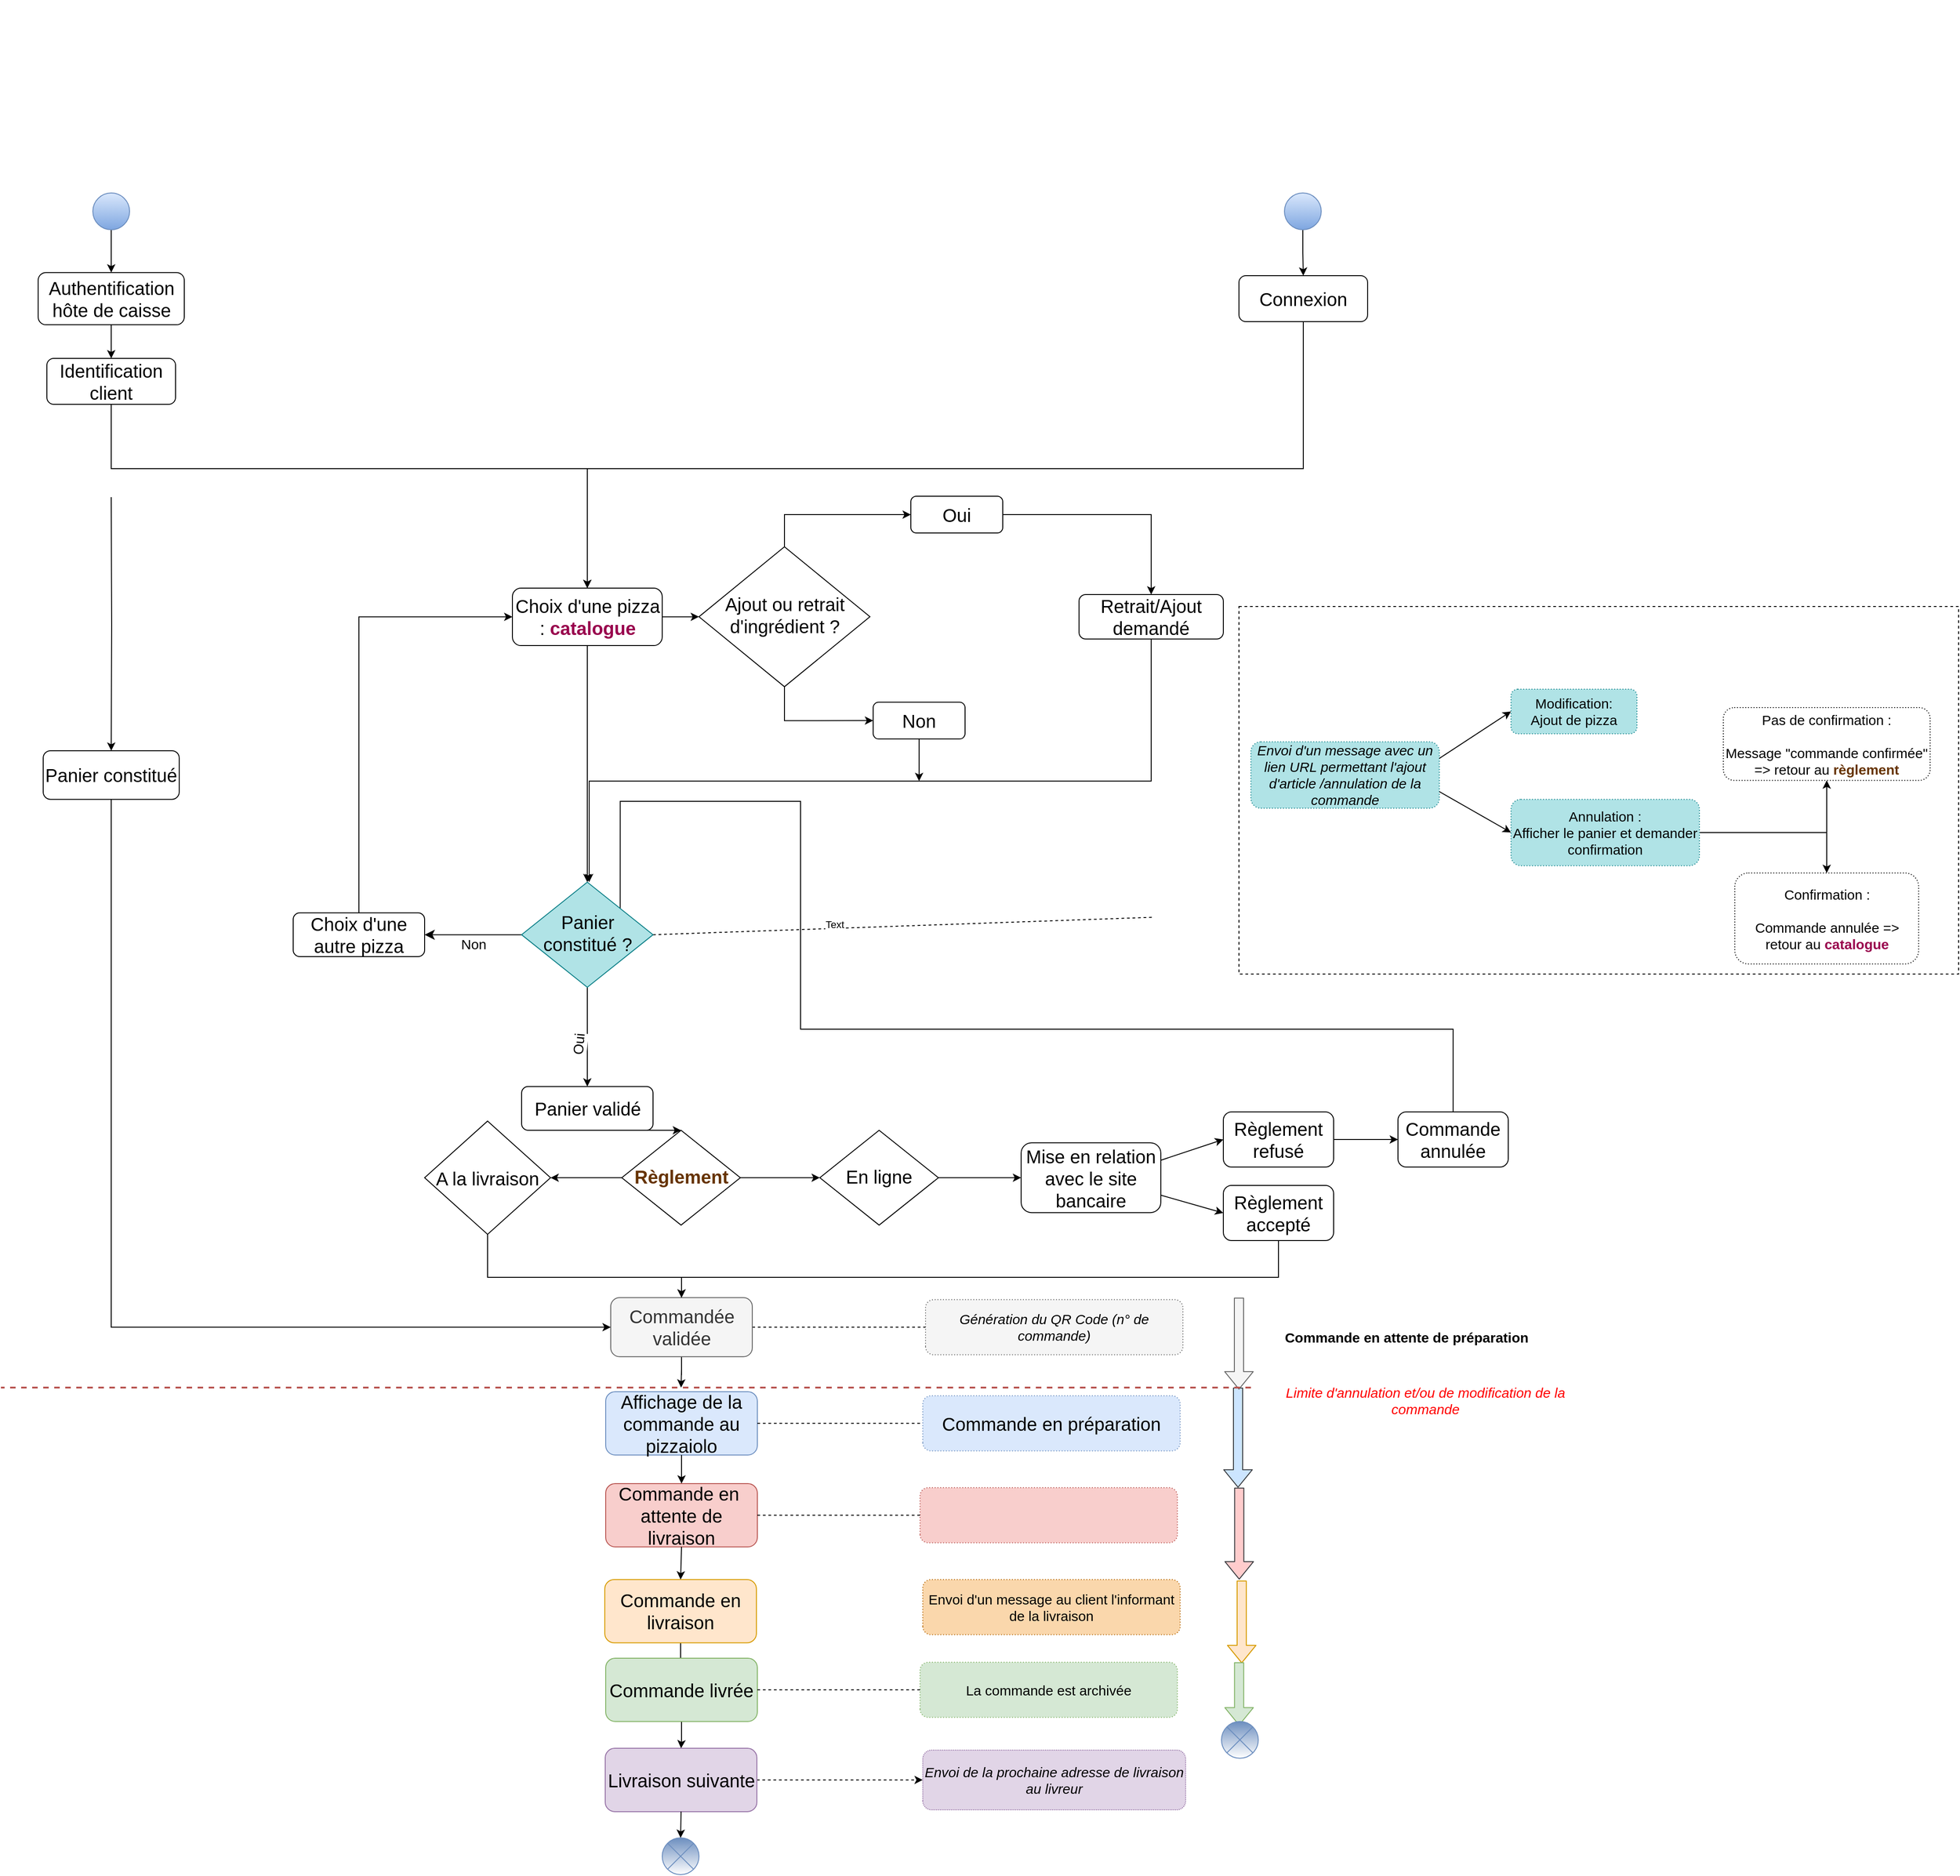 <mxfile version="13.2.1" type="github"><diagram id="C5RBs43oDa-KdzZeNtuy" name="Page-1"><mxGraphModel dx="1940" dy="1787" grid="1" gridSize="10" guides="1" tooltips="1" connect="1" arrows="1" fold="1" page="1" pageScale="1" pageWidth="827" pageHeight="1169" math="0" shadow="0"><root><mxCell id="WIyWlLk6GJQsqaUBKTNV-0"/><mxCell id="WIyWlLk6GJQsqaUBKTNV-1" parent="WIyWlLk6GJQsqaUBKTNV-0"/><mxCell id="Fh5ID8DqyuNmly4tTI_g-8" value="" style="edgeStyle=orthogonalEdgeStyle;rounded=0;orthogonalLoop=1;jettySize=auto;html=1;entryX=0;entryY=0.5;entryDx=0;entryDy=0;" parent="WIyWlLk6GJQsqaUBKTNV-1" source="WIyWlLk6GJQsqaUBKTNV-3" target="Fh5ID8DqyuNmly4tTI_g-9" edge="1"><mxGeometry relative="1" as="geometry"><mxPoint x="229" y="264.18" as="targetPoint"/></mxGeometry></mxCell><mxCell id="WIyWlLk6GJQsqaUBKTNV-3" value="&lt;font style=&quot;font-size: 20px&quot;&gt;Choix d'une pizza : &lt;font color=&quot;#99004d&quot;&gt;&lt;b&gt;catalogue&lt;/b&gt;&lt;/font&gt;&lt;/font&gt;" style="rounded=1;whiteSpace=wrap;html=1;fontSize=12;glass=0;strokeWidth=1;shadow=0;aspect=fixed;" parent="WIyWlLk6GJQsqaUBKTNV-1" vertex="1"><mxGeometry x="36.5" y="310.0" width="163" height="62.54" as="geometry"/></mxCell><mxCell id="WIyWlLk6GJQsqaUBKTNV-5" value="&lt;font style=&quot;font-size: 15px&quot;&gt;Non&lt;/font&gt;" style="edgeStyle=orthogonalEdgeStyle;rounded=0;html=1;jettySize=auto;orthogonalLoop=1;fontSize=11;endArrow=classic;endFill=1;endSize=8;strokeWidth=1;shadow=0;labelBackgroundColor=none;exitX=0;exitY=0.5;exitDx=0;exitDy=0;" parent="WIyWlLk6GJQsqaUBKTNV-1" source="WIyWlLk6GJQsqaUBKTNV-6" target="WIyWlLk6GJQsqaUBKTNV-7" edge="1"><mxGeometry y="10" relative="1" as="geometry"><mxPoint as="offset"/><mxPoint x="57.583" y="667.513" as="sourcePoint"/></mxGeometry></mxCell><mxCell id="1Tk0HkHW5LTEGYrqBiVO-42" value="" style="edgeStyle=orthogonalEdgeStyle;rounded=0;orthogonalLoop=1;jettySize=auto;html=1;endArrow=classic;endFill=1;fontColor=#000000;entryX=0.5;entryY=0;entryDx=0;entryDy=0;" parent="WIyWlLk6GJQsqaUBKTNV-1" source="WIyWlLk6GJQsqaUBKTNV-6" target="1Tk0HkHW5LTEGYrqBiVO-40" edge="1"><mxGeometry relative="1" as="geometry"><mxPoint x="220" y="650.6" as="targetPoint"/></mxGeometry></mxCell><mxCell id="1Tk0HkHW5LTEGYrqBiVO-44" value="&lt;font style=&quot;font-size: 15px&quot;&gt;Oui&lt;/font&gt;" style="edgeLabel;html=1;align=center;verticalAlign=middle;resizable=0;points=[];fontColor=#000000;rotation=-85;" parent="1Tk0HkHW5LTEGYrqBiVO-42" vertex="1" connectable="0"><mxGeometry x="-0.301" y="1" relative="1" as="geometry"><mxPoint x="-11" y="24.42" as="offset"/></mxGeometry></mxCell><mxCell id="Fh5ID8DqyuNmly4tTI_g-40" style="edgeStyle=orthogonalEdgeStyle;rounded=0;orthogonalLoop=1;jettySize=auto;html=1;exitX=0.5;exitY=0;exitDx=0;exitDy=0;entryX=0;entryY=0.5;entryDx=0;entryDy=0;" parent="WIyWlLk6GJQsqaUBKTNV-1" source="WIyWlLk6GJQsqaUBKTNV-7" target="WIyWlLk6GJQsqaUBKTNV-3" edge="1"><mxGeometry relative="1" as="geometry"/></mxCell><mxCell id="WIyWlLk6GJQsqaUBKTNV-7" value="&lt;font style=&quot;font-size: 20px&quot;&gt;Choix d'une autre pizza&lt;/font&gt;" style="rounded=1;whiteSpace=wrap;html=1;fontSize=12;glass=0;strokeWidth=1;shadow=0;aspect=fixed;" parent="WIyWlLk6GJQsqaUBKTNV-1" vertex="1"><mxGeometry x="-202" y="663.4" width="143" height="47.59" as="geometry"/></mxCell><mxCell id="MHTNPu9FD_tJbpRzddWY-10" value="" style="edgeStyle=orthogonalEdgeStyle;rounded=0;orthogonalLoop=1;jettySize=auto;html=1;endArrow=classic;endFill=1;" parent="WIyWlLk6GJQsqaUBKTNV-1" source="WIyWlLk6GJQsqaUBKTNV-10" target="G-hIVbg5v9CWW5Yy8Wli-9" edge="1"><mxGeometry relative="1" as="geometry"/></mxCell><mxCell id="MHTNPu9FD_tJbpRzddWY-14" value="" style="edgeStyle=orthogonalEdgeStyle;rounded=0;orthogonalLoop=1;jettySize=auto;html=1;endArrow=classic;endFill=1;" parent="WIyWlLk6GJQsqaUBKTNV-1" source="WIyWlLk6GJQsqaUBKTNV-10" target="MHTNPu9FD_tJbpRzddWY-13" edge="1"><mxGeometry relative="1" as="geometry"/></mxCell><mxCell id="bbMm7TcKJNfFNzZPyWXp-29" value="" style="edgeStyle=orthogonalEdgeStyle;rounded=0;orthogonalLoop=1;jettySize=auto;html=1;entryX=0;entryY=0.5;entryDx=0;entryDy=0;" parent="WIyWlLk6GJQsqaUBKTNV-1" source="MHTNPu9FD_tJbpRzddWY-13" target="bbMm7TcKJNfFNzZPyWXp-31" edge="1"><mxGeometry relative="1" as="geometry"><mxPoint x="580" y="951.6" as="targetPoint"/></mxGeometry></mxCell><mxCell id="MHTNPu9FD_tJbpRzddWY-13" value="&lt;font style=&quot;font-size: 20px&quot;&gt;En ligne&lt;/font&gt;" style="rhombus;whiteSpace=wrap;html=1;shadow=0;fontFamily=Helvetica;fontSize=12;align=center;strokeWidth=1;spacing=6;spacingTop=-4;aspect=fixed;" parent="WIyWlLk6GJQsqaUBKTNV-1" vertex="1"><mxGeometry x="371" y="900.0" width="129" height="103.2" as="geometry"/></mxCell><mxCell id="zhbQQQbT5VpZ4maYAVL1-5" value="" style="edgeStyle=orthogonalEdgeStyle;rounded=0;orthogonalLoop=1;jettySize=auto;html=1;entryX=0.5;entryY=0;entryDx=0;entryDy=0;" edge="1" parent="WIyWlLk6GJQsqaUBKTNV-1" source="Fh5ID8DqyuNmly4tTI_g-0" target="WIyWlLk6GJQsqaUBKTNV-3"><mxGeometry relative="1" as="geometry"><mxPoint x="897" y="100" as="targetPoint"/><Array as="points"><mxPoint x="897" y="180"/><mxPoint x="118" y="180"/></Array></mxGeometry></mxCell><mxCell id="Fh5ID8DqyuNmly4tTI_g-0" value="&lt;font style=&quot;font-size: 20px&quot;&gt;Connexion&lt;/font&gt;" style="rounded=1;whiteSpace=wrap;html=1;fontSize=12;glass=0;strokeWidth=1;shadow=0;" parent="WIyWlLk6GJQsqaUBKTNV-1" vertex="1"><mxGeometry x="827" y="-30" width="140" height="50" as="geometry"/></mxCell><mxCell id="zhbQQQbT5VpZ4maYAVL1-10" value="" style="edgeStyle=orthogonalEdgeStyle;rounded=0;orthogonalLoop=1;jettySize=auto;html=1;startArrow=none;startFill=0;endArrow=classic;endFill=1;entryX=0;entryY=0.5;entryDx=0;entryDy=0;" edge="1" parent="WIyWlLk6GJQsqaUBKTNV-1" source="Fh5ID8DqyuNmly4tTI_g-9" target="MHTNPu9FD_tJbpRzddWY-7"><mxGeometry relative="1" as="geometry"><mxPoint x="332.5" y="497.32" as="targetPoint"/><Array as="points"><mxPoint x="332" y="454"/></Array></mxGeometry></mxCell><mxCell id="zhbQQQbT5VpZ4maYAVL1-14" value="" style="edgeStyle=orthogonalEdgeStyle;rounded=0;orthogonalLoop=1;jettySize=auto;html=1;startArrow=none;startFill=0;endArrow=classic;endFill=1;entryX=0;entryY=0.5;entryDx=0;entryDy=0;exitX=0.5;exitY=0;exitDx=0;exitDy=0;" edge="1" parent="WIyWlLk6GJQsqaUBKTNV-1" source="Fh5ID8DqyuNmly4tTI_g-9" target="Fh5ID8DqyuNmly4tTI_g-49"><mxGeometry relative="1" as="geometry"><mxPoint x="332.5" y="185" as="targetPoint"/></mxGeometry></mxCell><mxCell id="Fh5ID8DqyuNmly4tTI_g-9" value="&lt;font style=&quot;font-size: 20px&quot;&gt;Ajout ou retrait d'ingrédient ?&lt;/font&gt;" style="rhombus;whiteSpace=wrap;html=1;shadow=0;fontFamily=Helvetica;fontSize=12;align=center;strokeWidth=1;spacing=6;spacingTop=-4;aspect=fixed;" parent="WIyWlLk6GJQsqaUBKTNV-1" vertex="1"><mxGeometry x="239.5" y="265" width="186" height="152.32" as="geometry"/></mxCell><mxCell id="zhbQQQbT5VpZ4maYAVL1-16" value="" style="edgeStyle=orthogonalEdgeStyle;rounded=0;orthogonalLoop=1;jettySize=auto;html=1;startArrow=none;startFill=0;endArrow=classic;endFill=1;" edge="1" parent="WIyWlLk6GJQsqaUBKTNV-1" source="Fh5ID8DqyuNmly4tTI_g-26"><mxGeometry relative="1" as="geometry"><mxPoint x="120" y="630" as="targetPoint"/><Array as="points"><mxPoint x="732" y="520"/><mxPoint x="120" y="520"/></Array></mxGeometry></mxCell><mxCell id="Fh5ID8DqyuNmly4tTI_g-26" value="&lt;font style=&quot;font-size: 20px&quot;&gt;Retrait/Ajout demandé&lt;/font&gt;" style="rounded=1;whiteSpace=wrap;html=1;fontSize=12;glass=0;strokeWidth=1;shadow=0;align=center;aspect=fixed;" parent="WIyWlLk6GJQsqaUBKTNV-1" vertex="1"><mxGeometry x="653" y="316.98" width="157" height="48.37" as="geometry"/></mxCell><mxCell id="zhbQQQbT5VpZ4maYAVL1-18" value="" style="edgeStyle=orthogonalEdgeStyle;rounded=0;orthogonalLoop=1;jettySize=auto;html=1;startArrow=none;startFill=0;endArrow=classic;endFill=1;entryX=0.5;entryY=0;entryDx=0;entryDy=0;" edge="1" parent="WIyWlLk6GJQsqaUBKTNV-1" source="Fh5ID8DqyuNmly4tTI_g-49" target="Fh5ID8DqyuNmly4tTI_g-26"><mxGeometry relative="1" as="geometry"><mxPoint x="650" y="230" as="targetPoint"/></mxGeometry></mxCell><mxCell id="Fh5ID8DqyuNmly4tTI_g-49" value="&lt;font style=&quot;font-size: 20px&quot;&gt;Oui&lt;/font&gt;" style="rounded=1;whiteSpace=wrap;html=1;" parent="WIyWlLk6GJQsqaUBKTNV-1" vertex="1"><mxGeometry x="470" y="210" width="100" height="40" as="geometry"/></mxCell><mxCell id="G-hIVbg5v9CWW5Yy8Wli-13" value="" style="edgeStyle=orthogonalEdgeStyle;rounded=0;orthogonalLoop=1;jettySize=auto;html=1;" parent="WIyWlLk6GJQsqaUBKTNV-1" source="G-hIVbg5v9CWW5Yy8Wli-2" edge="1"><mxGeometry relative="1" as="geometry"><mxPoint x="220" y="1180" as="targetPoint"/></mxGeometry></mxCell><mxCell id="uQ-XWgEHN9rOL8nD1H7O-12" value="" style="edgeStyle=orthogonalEdgeStyle;rounded=0;orthogonalLoop=1;jettySize=auto;html=1;dashed=1;startArrow=none;startFill=0;endArrow=none;endFill=0;strokeWidth=1;entryX=0.5;entryY=0;entryDx=0;entryDy=0;" parent="WIyWlLk6GJQsqaUBKTNV-1" source="G-hIVbg5v9CWW5Yy8Wli-2" target="MHTNPu9FD_tJbpRzddWY-18" edge="1"><mxGeometry relative="1" as="geometry"><mxPoint x="470" y="1114" as="targetPoint"/></mxGeometry></mxCell><mxCell id="G-hIVbg5v9CWW5Yy8Wli-2" value="&lt;font style=&quot;font-size: 20px&quot;&gt;Commandée validée&lt;/font&gt;" style="rounded=1;whiteSpace=wrap;html=1;direction=north;fillColor=#f5f5f5;strokeColor=#666666;fontColor=#333333;aspect=fixed;" parent="WIyWlLk6GJQsqaUBKTNV-1" vertex="1"><mxGeometry x="143.5" y="1082.13" width="154" height="64.26" as="geometry"/></mxCell><mxCell id="uQ-XWgEHN9rOL8nD1H7O-24" value="&lt;font style=&quot;font-size: 20px&quot;&gt;Affichage de la commande au pizzaiolo&lt;/font&gt;" style="rounded=1;whiteSpace=wrap;html=1;direction=north;fillColor=#dae8fc;strokeColor=#6c8ebf;aspect=fixed;" parent="WIyWlLk6GJQsqaUBKTNV-1" vertex="1"><mxGeometry x="138" y="1184.44" width="165" height="68.88" as="geometry"/></mxCell><mxCell id="uQ-XWgEHN9rOL8nD1H7O-26" value="&lt;font style=&quot;font-size: 20px&quot;&gt;Commande en&amp;nbsp; attente de livraison&lt;/font&gt;" style="rounded=1;whiteSpace=wrap;html=1;direction=north;fillColor=#f8cecc;strokeColor=#b85450;aspect=fixed;" parent="WIyWlLk6GJQsqaUBKTNV-1" vertex="1"><mxGeometry x="138" y="1284.44" width="165" height="68.88" as="geometry"/></mxCell><mxCell id="uQ-XWgEHN9rOL8nD1H7O-31" value="" style="edgeStyle=orthogonalEdgeStyle;rounded=0;orthogonalLoop=1;jettySize=auto;html=1;startArrow=none;startFill=0;endArrow=classic;endFill=1;strokeWidth=1;" parent="WIyWlLk6GJQsqaUBKTNV-1" source="uQ-XWgEHN9rOL8nD1H7O-28" target="uQ-XWgEHN9rOL8nD1H7O-30" edge="1"><mxGeometry relative="1" as="geometry"/></mxCell><mxCell id="uQ-XWgEHN9rOL8nD1H7O-28" value="&lt;font style=&quot;font-size: 20px&quot;&gt;Commande en livraison&lt;/font&gt;" style="rounded=1;whiteSpace=wrap;html=1;direction=north;fillColor=#ffe6cc;strokeColor=#d79b00;aspect=fixed;" parent="WIyWlLk6GJQsqaUBKTNV-1" vertex="1"><mxGeometry x="137" y="1388.88" width="165" height="68.88" as="geometry"/></mxCell><mxCell id="bbMm7TcKJNfFNzZPyWXp-22" value="" style="edgeStyle=orthogonalEdgeStyle;rounded=0;orthogonalLoop=1;jettySize=auto;html=1;" parent="WIyWlLk6GJQsqaUBKTNV-1" source="uQ-XWgEHN9rOL8nD1H7O-30" target="bbMm7TcKJNfFNzZPyWXp-21" edge="1"><mxGeometry relative="1" as="geometry"/></mxCell><mxCell id="uQ-XWgEHN9rOL8nD1H7O-30" value="&lt;span style=&quot;font-size: 20px&quot;&gt;Commande livrée&lt;/span&gt;" style="rounded=1;whiteSpace=wrap;html=1;direction=north;fillColor=#d5e8d4;strokeColor=#82b366;aspect=fixed;" parent="WIyWlLk6GJQsqaUBKTNV-1" vertex="1"><mxGeometry x="138" y="1474.44" width="165" height="68.88" as="geometry"/></mxCell><mxCell id="bbMm7TcKJNfFNzZPyWXp-24" value="" style="edgeStyle=orthogonalEdgeStyle;rounded=0;orthogonalLoop=1;jettySize=auto;html=1;dashed=1;" parent="WIyWlLk6GJQsqaUBKTNV-1" source="bbMm7TcKJNfFNzZPyWXp-21" target="bbMm7TcKJNfFNzZPyWXp-23" edge="1"><mxGeometry relative="1" as="geometry"/></mxCell><mxCell id="bbMm7TcKJNfFNzZPyWXp-21" value="&lt;span style=&quot;font-size: 20px&quot;&gt;Livraison suivante&lt;/span&gt;" style="rounded=1;whiteSpace=wrap;html=1;direction=north;fillColor=#e1d5e7;strokeColor=#9673a6;aspect=fixed;" parent="WIyWlLk6GJQsqaUBKTNV-1" vertex="1"><mxGeometry x="137.5" y="1572.56" width="165" height="68.88" as="geometry"/></mxCell><mxCell id="bbMm7TcKJNfFNzZPyWXp-23" value="&lt;font style=&quot;font-size: 15px&quot;&gt;&lt;i&gt;Envoi de la prochaine adresse de livraison au livreur&lt;/i&gt;&lt;/font&gt;" style="rounded=1;whiteSpace=wrap;html=1;direction=north;fillColor=#e1d5e7;strokeColor=#9673a6;dashed=1;dashPattern=1 1;" parent="WIyWlLk6GJQsqaUBKTNV-1" vertex="1"><mxGeometry x="483" y="1574.44" width="286" height="65.12" as="geometry"/></mxCell><mxCell id="bbMm7TcKJNfFNzZPyWXp-9" value="" style="edgeStyle=orthogonalEdgeStyle;rounded=0;orthogonalLoop=1;jettySize=auto;html=1;entryX=1;entryY=0.5;entryDx=0;entryDy=0;" parent="WIyWlLk6GJQsqaUBKTNV-1" source="G-hIVbg5v9CWW5Yy8Wli-9" target="G-hIVbg5v9CWW5Yy8Wli-2" edge="1"><mxGeometry relative="1" as="geometry"><mxPoint x="220" y="1070" as="targetPoint"/><Array as="points"><mxPoint x="10" y="1060"/><mxPoint x="221" y="1060"/></Array></mxGeometry></mxCell><mxCell id="G-hIVbg5v9CWW5Yy8Wli-9" value="&lt;span style=&quot;font-size: 20px&quot;&gt;A la livraison&lt;/span&gt;" style="rhombus;whiteSpace=wrap;html=1;aspect=fixed;" parent="WIyWlLk6GJQsqaUBKTNV-1" vertex="1"><mxGeometry x="-59" y="889.95" width="137" height="123.3" as="geometry"/></mxCell><mxCell id="G-hIVbg5v9CWW5Yy8Wli-20" value="&lt;font color=&quot;#ff0000&quot; style=&quot;font-size: 15px&quot;&gt;Limite d'annulation et/ou de modification de la commande&lt;br&gt;&lt;/font&gt;" style="text;html=1;strokeColor=none;fillColor=none;align=center;verticalAlign=middle;whiteSpace=wrap;rounded=0;fontStyle=2;dashed=1;" parent="WIyWlLk6GJQsqaUBKTNV-1" vertex="1"><mxGeometry x="860" y="1169" width="340" height="50" as="geometry"/></mxCell><mxCell id="P_ejqXxA3MmKmbAG34VU-2" value="" style="edgeStyle=orthogonalEdgeStyle;rounded=0;orthogonalLoop=1;jettySize=auto;html=1;" parent="WIyWlLk6GJQsqaUBKTNV-1" source="P_ejqXxA3MmKmbAG34VU-1" target="Fh5ID8DqyuNmly4tTI_g-0" edge="1"><mxGeometry relative="1" as="geometry"/></mxCell><mxCell id="P_ejqXxA3MmKmbAG34VU-1" value="" style="ellipse;whiteSpace=wrap;html=1;aspect=fixed;fillColor=#dae8fc;gradientColor=#7ea6e0;strokeColor=#6c8ebf;" parent="WIyWlLk6GJQsqaUBKTNV-1" vertex="1"><mxGeometry x="876.5" y="-120" width="40" height="40" as="geometry"/></mxCell><mxCell id="P_ejqXxA3MmKmbAG34VU-4" value="" style="shape=flexArrow;endArrow=classic;html=1;fillColor=#cce5ff;strokeColor=#36393d;" parent="WIyWlLk6GJQsqaUBKTNV-1" edge="1"><mxGeometry width="50" height="50" relative="1" as="geometry"><mxPoint x="826" y="1180" as="sourcePoint"/><mxPoint x="826" y="1288.88" as="targetPoint"/></mxGeometry></mxCell><mxCell id="P_ejqXxA3MmKmbAG34VU-5" value="&lt;font style=&quot;font-size: 15px&quot;&gt;Commande en attente de préparation&lt;/font&gt;" style="text;html=1;align=center;verticalAlign=middle;resizable=0;points=[];labelBackgroundColor=#ffffff;rotation=0;fontStyle=1" parent="P_ejqXxA3MmKmbAG34VU-4" vertex="1" connectable="0"><mxGeometry x="-0.73" y="4" relative="1" as="geometry"><mxPoint x="179" y="-70" as="offset"/></mxGeometry></mxCell><mxCell id="P_ejqXxA3MmKmbAG34VU-11" value="" style="shape=flexArrow;endArrow=classic;html=1;fillColor=#f5f5f5;strokeColor=#666666;" parent="WIyWlLk6GJQsqaUBKTNV-1" edge="1"><mxGeometry width="50" height="50" relative="1" as="geometry"><mxPoint x="827" y="1082.13" as="sourcePoint"/><mxPoint x="827" y="1182.13" as="targetPoint"/></mxGeometry></mxCell><mxCell id="P_ejqXxA3MmKmbAG34VU-13" value="" style="shape=flexArrow;endArrow=classic;html=1;fillColor=#ffcccc;strokeColor=#36393d;" parent="WIyWlLk6GJQsqaUBKTNV-1" edge="1"><mxGeometry width="50" height="50" relative="1" as="geometry"><mxPoint x="827.29" y="1288.88" as="sourcePoint"/><mxPoint x="827.29" y="1388.88" as="targetPoint"/></mxGeometry></mxCell><mxCell id="P_ejqXxA3MmKmbAG34VU-18" value="" style="shape=flexArrow;endArrow=classic;html=1;fillColor=#ffe6cc;strokeColor=#d79b00;" parent="WIyWlLk6GJQsqaUBKTNV-1" edge="1"><mxGeometry width="50" height="50" relative="1" as="geometry"><mxPoint x="830" y="1390" as="sourcePoint"/><mxPoint x="830" y="1480" as="targetPoint"/></mxGeometry></mxCell><mxCell id="SvVdULVF1Hvvb6DCQOAH-8" value="" style="shape=flexArrow;endArrow=classic;html=1;fillColor=#d5e8d4;strokeColor=#82b366;entryX=0.5;entryY=0;entryDx=0;entryDy=0;" parent="WIyWlLk6GJQsqaUBKTNV-1" edge="1"><mxGeometry width="50" height="50" relative="1" as="geometry"><mxPoint x="827.17" y="1478.88" as="sourcePoint"/><mxPoint x="827.17" y="1547.76" as="targetPoint"/></mxGeometry></mxCell><mxCell id="SvVdULVF1Hvvb6DCQOAH-13" value="&lt;font color=&quot;#000000&quot; style=&quot;font-size: 28px&quot;&gt;&lt;b&gt;&lt;br&gt;&lt;/b&gt;&lt;/font&gt;" style="text;html=1;strokeColor=none;fillColor=none;align=center;verticalAlign=middle;whiteSpace=wrap;rounded=0;fontColor=#FF99CC;" parent="WIyWlLk6GJQsqaUBKTNV-1" vertex="1"><mxGeometry x="170" y="-330" width="590" height="110" as="geometry"/></mxCell><mxCell id="MHTNPu9FD_tJbpRzddWY-6" value="" style="endArrow=classic;html=1;exitX=0.5;exitY=1;exitDx=0;exitDy=0;" parent="WIyWlLk6GJQsqaUBKTNV-1" edge="1"><mxGeometry width="50" height="50" relative="1" as="geometry"><mxPoint x="479" y="474.18" as="sourcePoint"/><mxPoint x="479" y="520" as="targetPoint"/></mxGeometry></mxCell><mxCell id="MHTNPu9FD_tJbpRzddWY-7" value="&lt;font style=&quot;font-size: 20px&quot;&gt;Non&lt;/font&gt;" style="rounded=1;whiteSpace=wrap;html=1;" parent="WIyWlLk6GJQsqaUBKTNV-1" vertex="1"><mxGeometry x="429" y="434.18" width="100" height="40" as="geometry"/></mxCell><mxCell id="MHTNPu9FD_tJbpRzddWY-18" value="&lt;i&gt;&lt;font style=&quot;font-size: 15px&quot;&gt;Génération du QR Code (n° de commande)&lt;/font&gt;&lt;/i&gt;" style="rounded=1;whiteSpace=wrap;html=1;direction=north;fillColor=#F5F5F5;strokeColor=#666666;dashed=1;dashPattern=1 2;" parent="WIyWlLk6GJQsqaUBKTNV-1" vertex="1"><mxGeometry x="486" y="1084.26" width="280" height="60" as="geometry"/></mxCell><mxCell id="Ly4D3T_GI__T_LjPky5A-1" value="&lt;font color=&quot;#000000&quot; size=&quot;1&quot;&gt;&lt;i style=&quot;font-size: 15px&quot;&gt;Envoi d'un message avec un lien URL permettant l'ajout d'article /annulation de la commande&lt;/i&gt;&lt;/font&gt;" style="rounded=1;whiteSpace=wrap;html=1;dashed=1;dashPattern=1 2;aspect=fixed;fillColor=#b0e3e6;strokeColor=#0e8088;" parent="WIyWlLk6GJQsqaUBKTNV-1" vertex="1"><mxGeometry x="840" y="477.27" width="205" height="72.24" as="geometry"/></mxCell><mxCell id="Ly4D3T_GI__T_LjPky5A-11" value="" style="edgeStyle=orthogonalEdgeStyle;rounded=0;orthogonalLoop=1;jettySize=auto;html=1;startArrow=none;startFill=0;endArrow=classic;endFill=1;" parent="WIyWlLk6GJQsqaUBKTNV-1" source="Ly4D3T_GI__T_LjPky5A-6" target="Ly4D3T_GI__T_LjPky5A-10" edge="1"><mxGeometry relative="1" as="geometry"/></mxCell><mxCell id="Ly4D3T_GI__T_LjPky5A-13" value="" style="edgeStyle=orthogonalEdgeStyle;rounded=0;orthogonalLoop=1;jettySize=auto;html=1;startArrow=none;startFill=0;endArrow=classic;endFill=1;" parent="WIyWlLk6GJQsqaUBKTNV-1" source="Ly4D3T_GI__T_LjPky5A-6" target="Ly4D3T_GI__T_LjPky5A-12" edge="1"><mxGeometry relative="1" as="geometry"/></mxCell><mxCell id="Ly4D3T_GI__T_LjPky5A-6" value="&lt;font color=&quot;#000000&quot; style=&quot;font-size: 15px&quot;&gt;Annulation :&lt;br&gt;Afficher le panier et demander confirmation&lt;br&gt;&lt;/font&gt;" style="rounded=1;whiteSpace=wrap;html=1;dashed=1;dashPattern=1 2;aspect=fixed;fillColor=#b0e3e6;strokeColor=#0e8088;" parent="WIyWlLk6GJQsqaUBKTNV-1" vertex="1"><mxGeometry x="1123" y="539.84" width="205" height="72.25" as="geometry"/></mxCell><mxCell id="Ly4D3T_GI__T_LjPky5A-12" value="&lt;font style=&quot;font-size: 15px&quot;&gt;&lt;font color=&quot;#000000&quot;&gt;Pas de confirmation :&lt;/font&gt;&lt;br&gt;&lt;br&gt;&lt;font color=&quot;#000000&quot;&gt;Message &quot;commande confirmée&quot; =&amp;gt; retour au &lt;/font&gt;&lt;b&gt;&lt;font color=&quot;#663300&quot;&gt;règlement&lt;/font&gt;&lt;/b&gt;&lt;br&gt;&lt;/font&gt;" style="rounded=1;whiteSpace=wrap;html=1;fontColor=#FF99CC;dashed=1;dashPattern=1 2;aspect=fixed;" parent="WIyWlLk6GJQsqaUBKTNV-1" vertex="1"><mxGeometry x="1354" y="440.0" width="225" height="79.25" as="geometry"/></mxCell><mxCell id="Ly4D3T_GI__T_LjPky5A-10" value="&lt;font color=&quot;#000000&quot; style=&quot;font-size: 15px&quot;&gt;Confirmation :&lt;br&gt;&lt;br&gt;Commande annulée =&amp;gt; retour au &lt;/font&gt;&lt;font style=&quot;font-size: 15px&quot;&gt;&lt;font color=&quot;#99004d&quot;&gt;&lt;b&gt;catalogue&lt;/b&gt;&lt;/font&gt;&lt;br&gt;&lt;/font&gt;" style="rounded=1;whiteSpace=wrap;html=1;fontColor=#FF99CC;dashed=1;dashPattern=1 2;aspect=fixed;" parent="WIyWlLk6GJQsqaUBKTNV-1" vertex="1"><mxGeometry x="1366.5" y="620.0" width="200" height="99" as="geometry"/></mxCell><mxCell id="Ly4D3T_GI__T_LjPky5A-2" value="&lt;font color=&quot;#000000&quot; style=&quot;font-size: 15px&quot;&gt;Modification:&lt;br&gt;Ajout de pizza&lt;br&gt;&lt;/font&gt;" style="rounded=1;whiteSpace=wrap;html=1;dashed=1;dashPattern=1 2;aspect=fixed;fillColor=#b0e3e6;strokeColor=#0e8088;" parent="WIyWlLk6GJQsqaUBKTNV-1" vertex="1"><mxGeometry x="1123" y="420" width="137" height="48.45" as="geometry"/></mxCell><mxCell id="WIyWlLk6GJQsqaUBKTNV-10" value="&lt;font style=&quot;font-size: 20px&quot; color=&quot;#663300&quot;&gt;&lt;b&gt;Règlement&lt;/b&gt;&lt;/font&gt;" style="rhombus;whiteSpace=wrap;html=1;shadow=0;fontFamily=Helvetica;fontSize=12;align=center;strokeWidth=1;spacing=6;spacingTop=-4;aspect=fixed;" parent="WIyWlLk6GJQsqaUBKTNV-1" vertex="1"><mxGeometry x="155.5" y="900" width="129" height="103.2" as="geometry"/></mxCell><mxCell id="uQ-XWgEHN9rOL8nD1H7O-8" value="" style="endArrow=none;html=1;dashed=1;fillColor=#f8cecc;strokeColor=#b85450;strokeWidth=2;" parent="WIyWlLk6GJQsqaUBKTNV-1" edge="1"><mxGeometry width="50" height="50" relative="1" as="geometry"><mxPoint x="840" y="1180" as="sourcePoint"/><mxPoint x="-520" y="1180" as="targetPoint"/></mxGeometry></mxCell><mxCell id="zFR9wRXN1Uo4z8-Ios9r-1" value="" style="endArrow=classic;html=1;exitX=0.5;exitY=1;exitDx=0;exitDy=0;entryX=0.5;entryY=0;entryDx=0;entryDy=0;" parent="WIyWlLk6GJQsqaUBKTNV-1" target="zFR9wRXN1Uo4z8-Ios9r-2" edge="1"><mxGeometry width="50" height="50" relative="1" as="geometry"><mxPoint x="-400.0" y="-80.0" as="sourcePoint"/><mxPoint x="-400" y="-40" as="targetPoint"/></mxGeometry></mxCell><mxCell id="zFR9wRXN1Uo4z8-Ios9r-4" value="" style="edgeStyle=orthogonalEdgeStyle;rounded=0;orthogonalLoop=1;jettySize=auto;html=1;entryX=0.5;entryY=0;entryDx=0;entryDy=0;" parent="WIyWlLk6GJQsqaUBKTNV-1" source="zFR9wRXN1Uo4z8-Ios9r-2" target="3-5R2tizVFBPjiLvBnB7-0" edge="1"><mxGeometry relative="1" as="geometry"><mxPoint x="-400" y="150" as="targetPoint"/></mxGeometry></mxCell><mxCell id="zFR9wRXN1Uo4z8-Ios9r-2" value="&lt;span style=&quot;font-size: 20px&quot;&gt;Authentification hôte de caisse&lt;/span&gt;" style="rounded=1;whiteSpace=wrap;html=1;fontSize=12;glass=0;strokeWidth=1;shadow=0;aspect=fixed;" parent="WIyWlLk6GJQsqaUBKTNV-1" vertex="1"><mxGeometry x="-479.5" y="-33.42" width="159" height="56.84" as="geometry"/></mxCell><mxCell id="1Tk0HkHW5LTEGYrqBiVO-13" value="" style="edgeStyle=orthogonalEdgeStyle;rounded=0;orthogonalLoop=1;jettySize=auto;html=1;entryX=0.5;entryY=0;entryDx=0;entryDy=0;" parent="WIyWlLk6GJQsqaUBKTNV-1" source="zFR9wRXN1Uo4z8-Ios9r-3" target="G-hIVbg5v9CWW5Yy8Wli-2" edge="1"><mxGeometry relative="1" as="geometry"><mxPoint x="-400.0" y="619.84" as="targetPoint"/><Array as="points"><mxPoint x="-400" y="1114"/></Array></mxGeometry></mxCell><mxCell id="zFR9wRXN1Uo4z8-Ios9r-3" value="&lt;span style=&quot;font-size: 20px&quot;&gt;Panier constitué&lt;/span&gt;" style="rounded=1;whiteSpace=wrap;html=1;fontSize=12;glass=0;strokeWidth=1;shadow=0;aspect=fixed;" parent="WIyWlLk6GJQsqaUBKTNV-1" vertex="1"><mxGeometry x="-474" y="486.96" width="148" height="52.88" as="geometry"/></mxCell><mxCell id="zhbQQQbT5VpZ4maYAVL1-3" value="" style="edgeStyle=orthogonalEdgeStyle;rounded=0;orthogonalLoop=1;jettySize=auto;html=1;entryX=0.5;entryY=0;entryDx=0;entryDy=0;" edge="1" parent="WIyWlLk6GJQsqaUBKTNV-1" source="3-5R2tizVFBPjiLvBnB7-0" target="WIyWlLk6GJQsqaUBKTNV-3"><mxGeometry relative="1" as="geometry"><mxPoint x="-400.0" y="190" as="targetPoint"/><Array as="points"><mxPoint x="-400" y="180"/><mxPoint x="118" y="180"/></Array></mxGeometry></mxCell><mxCell id="3-5R2tizVFBPjiLvBnB7-0" value="&lt;font style=&quot;font-size: 20px&quot;&gt;Identification client&lt;/font&gt;" style="rounded=1;whiteSpace=wrap;html=1;fontSize=12;glass=0;strokeWidth=1;shadow=0;" parent="WIyWlLk6GJQsqaUBKTNV-1" vertex="1"><mxGeometry x="-470" y="60.0" width="140" height="50" as="geometry"/></mxCell><mxCell id="bbMm7TcKJNfFNzZPyWXp-4" value="" style="edgeStyle=orthogonalEdgeStyle;rounded=0;orthogonalLoop=1;jettySize=auto;html=1;entryX=0.5;entryY=0;entryDx=0;entryDy=0;" parent="WIyWlLk6GJQsqaUBKTNV-1" target="zFR9wRXN1Uo4z8-Ios9r-3" edge="1"><mxGeometry relative="1" as="geometry"><mxPoint x="-400.0" y="290.95" as="targetPoint"/><mxPoint x="-400.0" y="210.95" as="sourcePoint"/></mxGeometry></mxCell><mxCell id="bbMm7TcKJNfFNzZPyWXp-14" value="" style="shape=sumEllipse;perimeter=ellipsePerimeter;whiteSpace=wrap;html=1;backgroundOutline=1;fillColor=#6C8EBF;gradientColor=#ffffff;aspect=fixed;strokeColor=#6C8EBF;" parent="WIyWlLk6GJQsqaUBKTNV-1" vertex="1"><mxGeometry x="199.5" y="1670" width="40" height="40" as="geometry"/></mxCell><mxCell id="bbMm7TcKJNfFNzZPyWXp-15" value="&lt;span style=&quot;font-size: 20px&quot;&gt;Commande en préparation&lt;/span&gt;" style="rounded=1;whiteSpace=wrap;html=1;direction=north;fillColor=#dae8fc;strokeColor=#6c8ebf;dashed=1;dashPattern=1 2;" parent="WIyWlLk6GJQsqaUBKTNV-1" vertex="1"><mxGeometry x="483" y="1188.88" width="280" height="60" as="geometry"/></mxCell><mxCell id="bbMm7TcKJNfFNzZPyWXp-16" value="" style="rounded=1;whiteSpace=wrap;html=1;direction=north;fillColor=#f8cecc;strokeColor=#b85450;dashed=1;dashPattern=1 2;" parent="WIyWlLk6GJQsqaUBKTNV-1" vertex="1"><mxGeometry x="480" y="1288.88" width="280" height="60" as="geometry"/></mxCell><mxCell id="bbMm7TcKJNfFNzZPyWXp-27" value="" style="endArrow=classic;html=1;entryX=0.5;entryY=0;entryDx=0;entryDy=0;exitX=0;exitY=0.5;exitDx=0;exitDy=0;" parent="WIyWlLk6GJQsqaUBKTNV-1" source="bbMm7TcKJNfFNzZPyWXp-21" target="bbMm7TcKJNfFNzZPyWXp-14" edge="1"><mxGeometry width="50" height="50" relative="1" as="geometry"><mxPoint x="360" y="1460" as="sourcePoint"/><mxPoint x="410" y="1410" as="targetPoint"/></mxGeometry></mxCell><mxCell id="bbMm7TcKJNfFNzZPyWXp-31" value="&lt;font style=&quot;font-size: 20px&quot;&gt;Mise en relation avec le site bancaire&lt;/font&gt;" style="rounded=1;whiteSpace=wrap;html=1;fillColor=#FFFFFF;gradientColor=none;aspect=fixed;" parent="WIyWlLk6GJQsqaUBKTNV-1" vertex="1"><mxGeometry x="590" y="913.6" width="152" height="76" as="geometry"/></mxCell><mxCell id="1Tk0HkHW5LTEGYrqBiVO-3" value="" style="edgeStyle=orthogonalEdgeStyle;rounded=0;orthogonalLoop=1;jettySize=auto;html=1;" parent="WIyWlLk6GJQsqaUBKTNV-1" source="bbMm7TcKJNfFNzZPyWXp-33" target="1Tk0HkHW5LTEGYrqBiVO-2" edge="1"><mxGeometry relative="1" as="geometry"/></mxCell><mxCell id="bbMm7TcKJNfFNzZPyWXp-33" value="&lt;font style=&quot;font-size: 20px&quot;&gt;Règlement refusé&lt;/font&gt;" style="rounded=1;whiteSpace=wrap;html=1;fillColor=#FFFFFF;gradientColor=none;" parent="WIyWlLk6GJQsqaUBKTNV-1" vertex="1"><mxGeometry x="810" y="880" width="120" height="60" as="geometry"/></mxCell><mxCell id="1Tk0HkHW5LTEGYrqBiVO-26" value="" style="edgeStyle=orthogonalEdgeStyle;rounded=0;orthogonalLoop=1;jettySize=auto;html=1;entryX=1;entryY=1;entryDx=0;entryDy=0;" parent="WIyWlLk6GJQsqaUBKTNV-1" source="1Tk0HkHW5LTEGYrqBiVO-2" target="WIyWlLk6GJQsqaUBKTNV-6" edge="1"><mxGeometry relative="1" as="geometry"><mxPoint x="1060.0" y="800" as="targetPoint"/><Array as="points"><mxPoint x="1060" y="790"/><mxPoint x="350" y="790"/><mxPoint x="350" y="542"/></Array></mxGeometry></mxCell><mxCell id="1Tk0HkHW5LTEGYrqBiVO-2" value="&lt;font style=&quot;font-size: 20px&quot;&gt;Commande annulée&lt;/font&gt;" style="rounded=1;whiteSpace=wrap;html=1;fillColor=#FFFFFF;gradientColor=none;" parent="WIyWlLk6GJQsqaUBKTNV-1" vertex="1"><mxGeometry x="1000" y="880" width="120" height="60" as="geometry"/></mxCell><mxCell id="bbMm7TcKJNfFNzZPyWXp-42" value="" style="edgeStyle=orthogonalEdgeStyle;rounded=0;orthogonalLoop=1;jettySize=auto;html=1;entryX=1;entryY=0.5;entryDx=0;entryDy=0;" parent="WIyWlLk6GJQsqaUBKTNV-1" source="bbMm7TcKJNfFNzZPyWXp-34" target="G-hIVbg5v9CWW5Yy8Wli-2" edge="1"><mxGeometry relative="1" as="geometry"><mxPoint x="870" y="1120" as="targetPoint"/><Array as="points"><mxPoint x="870" y="1060"/><mxPoint x="221" y="1060"/></Array></mxGeometry></mxCell><mxCell id="bbMm7TcKJNfFNzZPyWXp-34" value="&lt;font style=&quot;font-size: 20px&quot;&gt;Règlement accepté&lt;/font&gt;" style="rounded=1;whiteSpace=wrap;html=1;fillColor=#FFFFFF;gradientColor=none;" parent="WIyWlLk6GJQsqaUBKTNV-1" vertex="1"><mxGeometry x="810" y="960" width="120" height="60" as="geometry"/></mxCell><mxCell id="bbMm7TcKJNfFNzZPyWXp-35" value="" style="endArrow=classic;html=1;exitX=1;exitY=0.25;exitDx=0;exitDy=0;entryX=0;entryY=0.5;entryDx=0;entryDy=0;" parent="WIyWlLk6GJQsqaUBKTNV-1" source="bbMm7TcKJNfFNzZPyWXp-31" target="bbMm7TcKJNfFNzZPyWXp-33" edge="1"><mxGeometry width="50" height="50" relative="1" as="geometry"><mxPoint x="760" y="860" as="sourcePoint"/><mxPoint x="810" y="810" as="targetPoint"/></mxGeometry></mxCell><mxCell id="bbMm7TcKJNfFNzZPyWXp-36" value="" style="endArrow=classic;html=1;entryX=0;entryY=0.5;entryDx=0;entryDy=0;exitX=1;exitY=0.75;exitDx=0;exitDy=0;" parent="WIyWlLk6GJQsqaUBKTNV-1" source="bbMm7TcKJNfFNzZPyWXp-31" target="bbMm7TcKJNfFNzZPyWXp-34" edge="1"><mxGeometry width="50" height="50" relative="1" as="geometry"><mxPoint x="760" y="860" as="sourcePoint"/><mxPoint x="810" y="810" as="targetPoint"/></mxGeometry></mxCell><mxCell id="1Tk0HkHW5LTEGYrqBiVO-5" value="&lt;font style=&quot;font-size: 15px&quot;&gt;Envoi d'un message au client l'informant de la livraison&lt;/font&gt;" style="rounded=1;whiteSpace=wrap;html=1;direction=north;fillColor=#fad7ac;strokeColor=#b46504;dashed=1;dashPattern=1 2;" parent="WIyWlLk6GJQsqaUBKTNV-1" vertex="1"><mxGeometry x="483" y="1388.88" width="280" height="60" as="geometry"/></mxCell><mxCell id="1Tk0HkHW5LTEGYrqBiVO-6" value="" style="endArrow=none;html=1;entryX=0.5;entryY=0;entryDx=0;entryDy=0;exitX=0.5;exitY=1;exitDx=0;exitDy=0;dashed=1;" parent="WIyWlLk6GJQsqaUBKTNV-1" source="uQ-XWgEHN9rOL8nD1H7O-24" target="bbMm7TcKJNfFNzZPyWXp-15" edge="1"><mxGeometry width="50" height="50" relative="1" as="geometry"><mxPoint x="650" y="1370" as="sourcePoint"/><mxPoint x="700" y="1320" as="targetPoint"/></mxGeometry></mxCell><mxCell id="1Tk0HkHW5LTEGYrqBiVO-7" value="" style="endArrow=none;html=1;dashed=1;entryX=0.5;entryY=1;entryDx=0;entryDy=0;exitX=0.5;exitY=0;exitDx=0;exitDy=0;" parent="WIyWlLk6GJQsqaUBKTNV-1" source="bbMm7TcKJNfFNzZPyWXp-16" target="uQ-XWgEHN9rOL8nD1H7O-26" edge="1"><mxGeometry width="50" height="50" relative="1" as="geometry"><mxPoint x="650" y="1370" as="sourcePoint"/><mxPoint x="700" y="1320" as="targetPoint"/></mxGeometry></mxCell><mxCell id="1Tk0HkHW5LTEGYrqBiVO-10" value="&lt;font style=&quot;font-size: 15px&quot;&gt;La commande est archivée&lt;/font&gt;" style="rounded=1;whiteSpace=wrap;html=1;direction=north;fillColor=#d5e8d4;strokeColor=#82b366;dashed=1;dashPattern=1 2;" parent="WIyWlLk6GJQsqaUBKTNV-1" vertex="1"><mxGeometry x="480" y="1478.88" width="280" height="60" as="geometry"/></mxCell><mxCell id="1Tk0HkHW5LTEGYrqBiVO-14" value="" style="endArrow=classic;html=1;entryX=1;entryY=0.5;entryDx=0;entryDy=0;exitX=0;exitY=0.5;exitDx=0;exitDy=0;" parent="WIyWlLk6GJQsqaUBKTNV-1" source="uQ-XWgEHN9rOL8nD1H7O-24" target="uQ-XWgEHN9rOL8nD1H7O-26" edge="1"><mxGeometry width="50" height="50" relative="1" as="geometry"><mxPoint x="50" y="1380" as="sourcePoint"/><mxPoint x="100" y="1330" as="targetPoint"/></mxGeometry></mxCell><mxCell id="1Tk0HkHW5LTEGYrqBiVO-15" value="" style="endArrow=classic;html=1;entryX=1;entryY=0.5;entryDx=0;entryDy=0;exitX=0;exitY=0.5;exitDx=0;exitDy=0;" parent="WIyWlLk6GJQsqaUBKTNV-1" source="uQ-XWgEHN9rOL8nD1H7O-26" target="uQ-XWgEHN9rOL8nD1H7O-28" edge="1"><mxGeometry width="50" height="50" relative="1" as="geometry"><mxPoint x="50" y="1420" as="sourcePoint"/><mxPoint x="100" y="1370" as="targetPoint"/></mxGeometry></mxCell><mxCell id="1Tk0HkHW5LTEGYrqBiVO-16" value="" style="endArrow=none;html=1;entryX=0.5;entryY=0;entryDx=0;entryDy=0;exitX=0.5;exitY=1;exitDx=0;exitDy=0;dashed=1;" parent="WIyWlLk6GJQsqaUBKTNV-1" source="uQ-XWgEHN9rOL8nD1H7O-30" target="1Tk0HkHW5LTEGYrqBiVO-10" edge="1"><mxGeometry width="50" height="50" relative="1" as="geometry"><mxPoint x="50" y="1470" as="sourcePoint"/><mxPoint x="100" y="1420" as="targetPoint"/></mxGeometry></mxCell><mxCell id="1Tk0HkHW5LTEGYrqBiVO-19" value="" style="ellipse;whiteSpace=wrap;html=1;aspect=fixed;fillColor=#dae8fc;gradientColor=#7ea6e0;strokeColor=#6c8ebf;" parent="WIyWlLk6GJQsqaUBKTNV-1" vertex="1"><mxGeometry x="-420" y="-120" width="40" height="40" as="geometry"/></mxCell><mxCell id="1Tk0HkHW5LTEGYrqBiVO-20" value="" style="shape=sumEllipse;perimeter=ellipsePerimeter;whiteSpace=wrap;html=1;backgroundOutline=1;fillColor=#6C8EBF;gradientColor=#ffffff;aspect=fixed;strokeColor=#6C8EBF;" parent="WIyWlLk6GJQsqaUBKTNV-1" vertex="1"><mxGeometry x="808" y="1543.32" width="40" height="40" as="geometry"/></mxCell><mxCell id="1Tk0HkHW5LTEGYrqBiVO-30" value="" style="endArrow=none;html=1;entryX=-0.003;entryY=0.46;entryDx=0;entryDy=0;exitX=1;exitY=0.5;exitDx=0;exitDy=0;endFill=0;dashed=1;entryPerimeter=0;" parent="WIyWlLk6GJQsqaUBKTNV-1" source="WIyWlLk6GJQsqaUBKTNV-6" edge="1"><mxGeometry width="50" height="50" relative="1" as="geometry"><mxPoint x="200.5" y="667.58" as="sourcePoint"/><mxPoint x="733.651" y="668.18" as="targetPoint"/></mxGeometry></mxCell><mxCell id="1Tk0HkHW5LTEGYrqBiVO-39" value="Text" style="edgeLabel;html=1;align=center;verticalAlign=middle;resizable=0;points=[];fontColor=#000000;" parent="1Tk0HkHW5LTEGYrqBiVO-30" vertex="1" connectable="0"><mxGeometry x="-0.27" y="5" relative="1" as="geometry"><mxPoint x="-1" as="offset"/></mxGeometry></mxCell><mxCell id="1Tk0HkHW5LTEGYrqBiVO-31" value="" style="endArrow=classic;html=1;entryX=0;entryY=0.5;entryDx=0;entryDy=0;exitX=1;exitY=0.25;exitDx=0;exitDy=0;" parent="WIyWlLk6GJQsqaUBKTNV-1" source="Ly4D3T_GI__T_LjPky5A-1" target="Ly4D3T_GI__T_LjPky5A-2" edge="1"><mxGeometry width="50" height="50" relative="1" as="geometry"><mxPoint x="1074" y="600" as="sourcePoint"/><mxPoint x="1124" y="550" as="targetPoint"/></mxGeometry></mxCell><mxCell id="1Tk0HkHW5LTEGYrqBiVO-32" value="" style="endArrow=classic;html=1;entryX=0;entryY=0.5;entryDx=0;entryDy=0;exitX=1;exitY=0.75;exitDx=0;exitDy=0;" parent="WIyWlLk6GJQsqaUBKTNV-1" source="Ly4D3T_GI__T_LjPky5A-1" target="Ly4D3T_GI__T_LjPky5A-6" edge="1"><mxGeometry width="50" height="50" relative="1" as="geometry"><mxPoint x="1074" y="600" as="sourcePoint"/><mxPoint x="1124" y="550" as="targetPoint"/></mxGeometry></mxCell><mxCell id="1Tk0HkHW5LTEGYrqBiVO-36" value="" style="rounded=0;whiteSpace=wrap;html=1;dashed=1;fillColor=none;" parent="WIyWlLk6GJQsqaUBKTNV-1" vertex="1"><mxGeometry x="827" y="330" width="783" height="400" as="geometry"/></mxCell><mxCell id="1Tk0HkHW5LTEGYrqBiVO-40" value="&lt;font style=&quot;font-size: 20px&quot;&gt;Panier validé&lt;/font&gt;" style="rounded=1;whiteSpace=wrap;html=1;fontSize=12;glass=0;strokeWidth=1;shadow=0;aspect=fixed;" parent="WIyWlLk6GJQsqaUBKTNV-1" vertex="1"><mxGeometry x="46.5" y="852.41" width="143" height="47.59" as="geometry"/></mxCell><mxCell id="1Tk0HkHW5LTEGYrqBiVO-43" value="" style="endArrow=classic;html=1;fontColor=#000000;entryX=0.5;entryY=0;entryDx=0;entryDy=0;exitX=0.5;exitY=1;exitDx=0;exitDy=0;" parent="WIyWlLk6GJQsqaUBKTNV-1" source="1Tk0HkHW5LTEGYrqBiVO-40" target="WIyWlLk6GJQsqaUBKTNV-10" edge="1"><mxGeometry width="50" height="50" relative="1" as="geometry"><mxPoint x="760" y="860" as="sourcePoint"/><mxPoint x="810" y="810" as="targetPoint"/></mxGeometry></mxCell><mxCell id="WIyWlLk6GJQsqaUBKTNV-6" value="&lt;font style=&quot;font-size: 20px&quot;&gt;&lt;font style=&quot;font-size: 20px&quot;&gt;Panier constitué ?&lt;/font&gt;&lt;/font&gt;" style="rhombus;whiteSpace=wrap;html=1;shadow=0;fontFamily=Helvetica;fontSize=12;align=center;strokeWidth=1;spacing=6;spacingTop=-4;aspect=fixed;fillColor=#b0e3e6;strokeColor=#0e8088;" parent="WIyWlLk6GJQsqaUBKTNV-1" vertex="1"><mxGeometry x="46.5" y="630" width="143" height="114.4" as="geometry"/></mxCell><mxCell id="zhbQQQbT5VpZ4maYAVL1-8" value="" style="endArrow=none;html=1;entryX=0.5;entryY=1;entryDx=0;entryDy=0;exitX=0.5;exitY=0;exitDx=0;exitDy=0;endFill=0;startArrow=classic;startFill=1;" edge="1" parent="WIyWlLk6GJQsqaUBKTNV-1" source="WIyWlLk6GJQsqaUBKTNV-6" target="WIyWlLk6GJQsqaUBKTNV-3"><mxGeometry width="50" height="50" relative="1" as="geometry"><mxPoint x="118" y="620" as="sourcePoint"/><mxPoint x="370" y="300" as="targetPoint"/></mxGeometry></mxCell></root></mxGraphModel></diagram></mxfile>